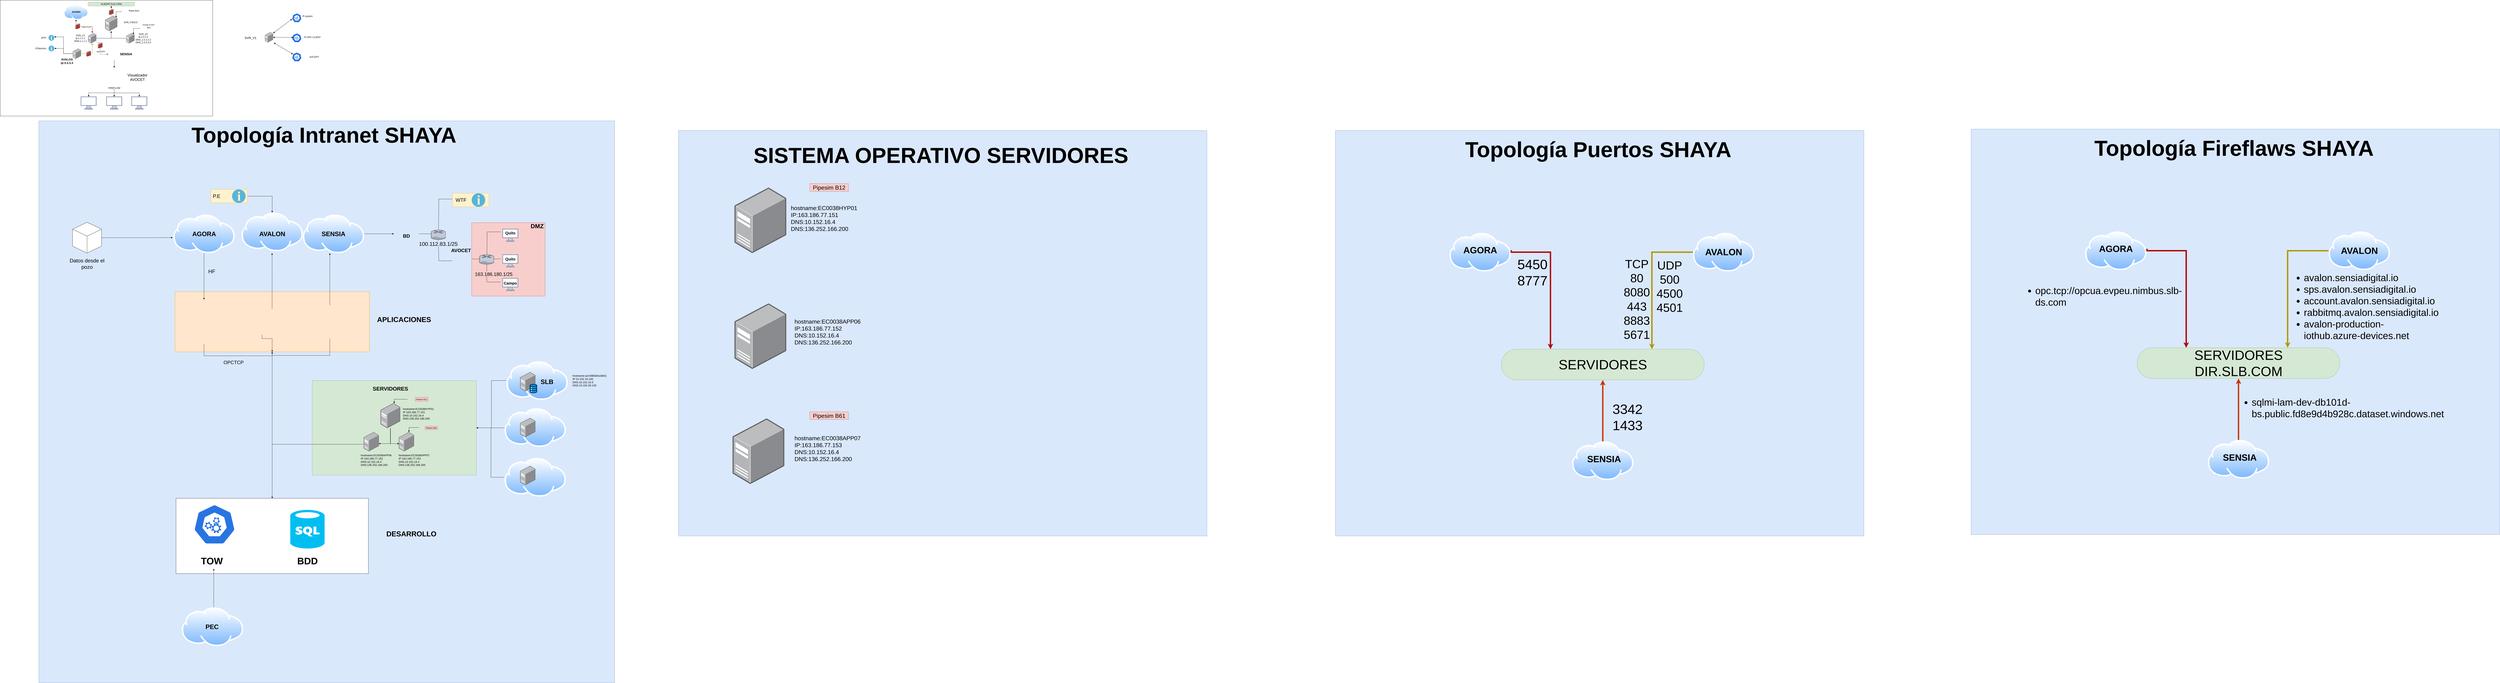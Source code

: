 <mxfile version="26.0.5">
  <diagram name="Page-1" id="am8pxdbbcNvz-yb-qvFi">
    <mxGraphModel dx="1965" dy="1143" grid="1" gridSize="10" guides="1" tooltips="1" connect="1" arrows="1" fold="1" page="1" pageScale="1" pageWidth="3300" pageHeight="4681" math="0" shadow="0">
      <root>
        <mxCell id="0" />
        <mxCell id="1" parent="0" />
        <mxCell id="OW2uP8YpIRxtxsNKAFUY-72" value="" style="whiteSpace=wrap;html=1;" parent="1" vertex="1">
          <mxGeometry x="10" y="10" width="1100" height="600" as="geometry" />
        </mxCell>
        <mxCell id="OW2uP8YpIRxtxsNKAFUY-74" value="SLB(DIR.SLB.COM)" style="rounded=1;whiteSpace=wrap;html=1;fillColor=#d5e8d4;strokeColor=#82b366;" parent="1" vertex="1">
          <mxGeometry x="465" y="20" width="240" height="20" as="geometry" />
        </mxCell>
        <mxCell id="OW2uP8YpIRxtxsNKAFUY-75" value="" style="edgeStyle=orthogonalEdgeStyle;rounded=0;orthogonalLoop=1;jettySize=auto;html=1;" parent="1" source="OW2uP8YpIRxtxsNKAFUY-76" target="OW2uP8YpIRxtxsNKAFUY-74" edge="1">
          <mxGeometry relative="1" as="geometry" />
        </mxCell>
        <mxCell id="OW2uP8YpIRxtxsNKAFUY-76" value="" style="image;points=[];aspect=fixed;html=1;align=center;shadow=0;dashed=0;image=img/lib/allied_telesis/computer_and_terminals/Server_Desktop.svg;" parent="1" vertex="1">
          <mxGeometry x="553" y="90" width="63.11" height="80" as="geometry" />
        </mxCell>
        <mxCell id="OW2uP8YpIRxtxsNKAFUY-77" value="SVR_FISICO" style="text;html=1;align=center;verticalAlign=middle;resizable=0;points=[];autosize=1;strokeColor=none;fillColor=none;" parent="1" vertex="1">
          <mxGeometry x="640" y="110" width="90" height="30" as="geometry" />
        </mxCell>
        <mxCell id="OW2uP8YpIRxtxsNKAFUY-78" value="" style="edgeStyle=orthogonalEdgeStyle;rounded=0;orthogonalLoop=1;jettySize=auto;html=1;" parent="1" source="OW2uP8YpIRxtxsNKAFUY-79" target="OW2uP8YpIRxtxsNKAFUY-76" edge="1">
          <mxGeometry relative="1" as="geometry" />
        </mxCell>
        <mxCell id="OW2uP8YpIRxtxsNKAFUY-79" value="" style="image;points=[];aspect=fixed;html=1;align=center;shadow=0;dashed=0;image=img/lib/allied_telesis/computer_and_terminals/Server_Desktop.svg;" parent="1" vertex="1">
          <mxGeometry x="662.4" y="180" width="42.6" height="54" as="geometry" />
        </mxCell>
        <mxCell id="OW2uP8YpIRxtxsNKAFUY-80" value="" style="edgeStyle=orthogonalEdgeStyle;rounded=0;orthogonalLoop=1;jettySize=auto;html=1;" parent="1" source="OW2uP8YpIRxtxsNKAFUY-84" target="OW2uP8YpIRxtxsNKAFUY-76" edge="1">
          <mxGeometry relative="1" as="geometry" />
        </mxCell>
        <mxCell id="OW2uP8YpIRxtxsNKAFUY-81" style="edgeStyle=orthogonalEdgeStyle;rounded=0;orthogonalLoop=1;jettySize=auto;html=1;entryX=0;entryY=0.5;entryDx=0;entryDy=0;fillColor=#f5f5f5;gradientColor=#b3b3b3;strokeColor=#666666;" parent="1" source="OW2uP8YpIRxtxsNKAFUY-84" target="OW2uP8YpIRxtxsNKAFUY-95" edge="1">
          <mxGeometry relative="1" as="geometry">
            <Array as="points">
              <mxPoint x="529" y="230" />
              <mxPoint x="529" y="290" />
            </Array>
          </mxGeometry>
        </mxCell>
        <mxCell id="OW2uP8YpIRxtxsNKAFUY-82" value="AZCOPY" style="edgeLabel;html=1;align=center;verticalAlign=middle;resizable=0;points=[];" parent="OW2uP8YpIRxtxsNKAFUY-81" vertex="1" connectable="0">
          <mxGeometry x="0.042" y="2" relative="1" as="geometry">
            <mxPoint y="3" as="offset" />
          </mxGeometry>
        </mxCell>
        <mxCell id="OW2uP8YpIRxtxsNKAFUY-83" style="edgeStyle=orthogonalEdgeStyle;rounded=0;orthogonalLoop=1;jettySize=auto;html=1;entryX=0.5;entryY=1;entryDx=0;entryDy=0;fontColor=light-dark(#f11e1e, #ededed);" parent="1" source="OW2uP8YpIRxtxsNKAFUY-84" target="OW2uP8YpIRxtxsNKAFUY-89" edge="1">
          <mxGeometry relative="1" as="geometry" />
        </mxCell>
        <mxCell id="OW2uP8YpIRxtxsNKAFUY-84" value="" style="image;points=[];aspect=fixed;html=1;align=center;shadow=0;dashed=0;image=img/lib/allied_telesis/computer_and_terminals/Server_Desktop.svg;direction=east;" parent="1" vertex="1">
          <mxGeometry x="465" y="180" width="42.6" height="54" as="geometry" />
        </mxCell>
        <mxCell id="OW2uP8YpIRxtxsNKAFUY-85" value="SVR_V1&lt;div&gt;ip:1.1.1.1&lt;/div&gt;&lt;div&gt;DNS:1.1.1.1&lt;/div&gt;" style="text;html=1;align=center;verticalAlign=middle;resizable=0;points=[];autosize=1;strokeColor=none;fillColor=none;" parent="1" vertex="1">
          <mxGeometry x="380.32" y="177" width="90" height="60" as="geometry" />
        </mxCell>
        <mxCell id="OW2uP8YpIRxtxsNKAFUY-86" value="SVR_V2&lt;div&gt;ip:2.2.2.2&lt;/div&gt;&lt;div&gt;DNS_1:2.2.2.2&lt;/div&gt;&lt;div&gt;DNS_1:3.3.3.3&lt;/div&gt;" style="text;html=1;align=center;verticalAlign=middle;resizable=0;points=[];autosize=1;strokeColor=none;fillColor=none;" parent="1" vertex="1">
          <mxGeometry x="700" y="172" width="100" height="70" as="geometry" />
        </mxCell>
        <mxCell id="OW2uP8YpIRxtxsNKAFUY-87" value="" style="edgeStyle=orthogonalEdgeStyle;rounded=0;orthogonalLoop=1;jettySize=auto;html=1;fillColor=#e51400;strokeColor=#B20000;" parent="1" source="OW2uP8YpIRxtxsNKAFUY-89" target="OW2uP8YpIRxtxsNKAFUY-84" edge="1">
          <mxGeometry relative="1" as="geometry" />
        </mxCell>
        <mxCell id="OW2uP8YpIRxtxsNKAFUY-88" value="OPCTCP" style="edgeLabel;html=1;align=center;verticalAlign=middle;resizable=0;points=[];" parent="OW2uP8YpIRxtxsNKAFUY-87" vertex="1" connectable="0">
          <mxGeometry x="0.145" y="-4" relative="1" as="geometry">
            <mxPoint as="offset" />
          </mxGeometry>
        </mxCell>
        <mxCell id="OW2uP8YpIRxtxsNKAFUY-89" value="&lt;div&gt;&lt;br&gt;&lt;/div&gt;" style="image;aspect=fixed;perimeter=ellipsePerimeter;html=1;align=center;shadow=0;dashed=0;spacingTop=3;image=img/lib/active_directory/internet_cloud.svg;" parent="1" vertex="1">
          <mxGeometry x="340" y="31.25" width="125" height="78.75" as="geometry" />
        </mxCell>
        <mxCell id="OW2uP8YpIRxtxsNKAFUY-90" value="&lt;b&gt;AGORA&lt;/b&gt;" style="text;html=1;align=center;verticalAlign=middle;resizable=0;points=[];autosize=1;strokeColor=none;fillColor=none;" parent="1" vertex="1">
          <mxGeometry x="367.5" y="55.63" width="70" height="30" as="geometry" />
        </mxCell>
        <mxCell id="OW2uP8YpIRxtxsNKAFUY-91" style="edgeStyle=orthogonalEdgeStyle;rounded=0;orthogonalLoop=1;jettySize=auto;html=1;fillColor=#e3c800;strokeColor=#B09500;" parent="1" source="OW2uP8YpIRxtxsNKAFUY-92" target="OW2uP8YpIRxtxsNKAFUY-84" edge="1">
          <mxGeometry relative="1" as="geometry" />
        </mxCell>
        <mxCell id="OW2uP8YpIRxtxsNKAFUY-92" value="" style="image;points=[];aspect=fixed;html=1;align=center;shadow=0;dashed=0;image=img/lib/allied_telesis/computer_and_terminals/Server_Desktop.svg;direction=east;" parent="1" vertex="1">
          <mxGeometry x="385.63" y="260" width="42.6" height="54" as="geometry" />
        </mxCell>
        <mxCell id="OW2uP8YpIRxtxsNKAFUY-93" value="AVALOS&lt;div&gt;ip:3.3.3.3&lt;/div&gt;" style="text;html=1;align=center;verticalAlign=middle;resizable=0;points=[];autosize=1;strokeColor=none;fillColor=none;fontSize=15;fontStyle=1" parent="1" vertex="1">
          <mxGeometry x="310" y="300" width="90" height="50" as="geometry" />
        </mxCell>
        <mxCell id="OW2uP8YpIRxtxsNKAFUY-94" value="" style="edgeStyle=orthogonalEdgeStyle;rounded=0;orthogonalLoop=1;jettySize=auto;html=1;" parent="1" source="OW2uP8YpIRxtxsNKAFUY-95" target="OW2uP8YpIRxtxsNKAFUY-98" edge="1">
          <mxGeometry relative="1" as="geometry" />
        </mxCell>
        <mxCell id="OW2uP8YpIRxtxsNKAFUY-95" value="" style="shape=image;html=1;verticalAlign=top;verticalLabelPosition=bottom;labelBackgroundColor=#ffffff;imageAspect=0;aspect=fixed;image=https://cdn2.iconfinder.com/data/icons/whcompare-isometric-web-hosting-servers/50/database-128.png" parent="1" vertex="1">
          <mxGeometry x="570" y="260" width="60" height="60" as="geometry" />
        </mxCell>
        <mxCell id="OW2uP8YpIRxtxsNKAFUY-96" value="" style="edgeStyle=orthogonalEdgeStyle;rounded=0;orthogonalLoop=1;jettySize=auto;html=1;" parent="1" source="OW2uP8YpIRxtxsNKAFUY-98" target="OW2uP8YpIRxtxsNKAFUY-101" edge="1">
          <mxGeometry relative="1" as="geometry" />
        </mxCell>
        <mxCell id="OW2uP8YpIRxtxsNKAFUY-97" style="edgeStyle=orthogonalEdgeStyle;rounded=0;orthogonalLoop=1;jettySize=auto;html=1;exitX=0.5;exitY=1;exitDx=0;exitDy=0;" parent="1" source="OW2uP8YpIRxtxsNKAFUY-98" target="OW2uP8YpIRxtxsNKAFUY-100" edge="1">
          <mxGeometry relative="1" as="geometry" />
        </mxCell>
        <mxCell id="OW2uP8YpIRxtxsNKAFUY-98" value="" style="shape=image;html=1;verticalAlign=top;verticalLabelPosition=bottom;labelBackgroundColor=#ffffff;imageAspect=0;aspect=fixed;image=https://cdn4.iconfinder.com/data/icons/48-bubbles/48/24.TV-128.png;dashed=1;" parent="1" vertex="1">
          <mxGeometry x="545" y="360" width="110" height="110" as="geometry" />
        </mxCell>
        <mxCell id="OW2uP8YpIRxtxsNKAFUY-99" value="&lt;font style=&quot;font-size: 19px;&quot;&gt;Visualizador&lt;br&gt;AVOCET&lt;/font&gt;" style="text;html=1;align=center;verticalAlign=middle;resizable=0;points=[];autosize=1;strokeColor=none;fillColor=none;" parent="1" vertex="1">
          <mxGeometry x="655" y="380" width="130" height="60" as="geometry" />
        </mxCell>
        <mxCell id="OW2uP8YpIRxtxsNKAFUY-100" value="" style="fontColor=#0066CC;verticalAlign=top;verticalLabelPosition=bottom;labelPosition=center;align=center;html=1;outlineConnect=0;fillColor=#CCCCCC;strokeColor=#6881B3;gradientColor=none;gradientDirection=north;strokeWidth=2;shape=mxgraph.networks.monitor;" parent="1" vertex="1">
          <mxGeometry x="427.6" y="510" width="80" height="65" as="geometry" />
        </mxCell>
        <mxCell id="OW2uP8YpIRxtxsNKAFUY-101" value="" style="fontColor=#0066CC;verticalAlign=top;verticalLabelPosition=bottom;labelPosition=center;align=center;html=1;outlineConnect=0;fillColor=#CCCCCC;strokeColor=#6881B3;gradientColor=none;gradientDirection=north;strokeWidth=2;shape=mxgraph.networks.monitor;" parent="1" vertex="1">
          <mxGeometry x="560" y="510" width="80" height="65" as="geometry" />
        </mxCell>
        <mxCell id="OW2uP8YpIRxtxsNKAFUY-102" value="" style="fontColor=#0066CC;verticalAlign=top;verticalLabelPosition=bottom;labelPosition=center;align=center;html=1;outlineConnect=0;fillColor=#CCCCCC;strokeColor=#6881B3;gradientColor=none;gradientDirection=north;strokeWidth=2;shape=mxgraph.networks.monitor;" parent="1" vertex="1">
          <mxGeometry x="690" y="510" width="80" height="65" as="geometry" />
        </mxCell>
        <mxCell id="OW2uP8YpIRxtxsNKAFUY-103" style="edgeStyle=orthogonalEdgeStyle;rounded=0;orthogonalLoop=1;jettySize=auto;html=1;entryX=0.5;entryY=0;entryDx=0;entryDy=0;entryPerimeter=0;" parent="1" target="OW2uP8YpIRxtxsNKAFUY-102" edge="1">
          <mxGeometry relative="1" as="geometry">
            <mxPoint x="600" y="490" as="sourcePoint" />
          </mxGeometry>
        </mxCell>
        <mxCell id="OW2uP8YpIRxtxsNKAFUY-104" value="SENSIA" style="text;html=1;align=center;verticalAlign=middle;resizable=0;points=[];autosize=1;strokeColor=none;fillColor=none;fontSize=17;fontStyle=1" parent="1" vertex="1">
          <mxGeometry x="616.11" y="275" width="90" height="30" as="geometry" />
        </mxCell>
        <mxCell id="OW2uP8YpIRxtxsNKAFUY-105" value="" style="shape=image;html=1;verticalAlign=top;verticalLabelPosition=bottom;labelBackgroundColor=#ffffff;imageAspect=0;aspect=fixed;image=https://cdn4.iconfinder.com/data/icons/PixeloPhilia_2/PNG/license.png" parent="1" vertex="1">
          <mxGeometry x="640" y="53.63" width="32" height="32" as="geometry" />
        </mxCell>
        <mxCell id="OW2uP8YpIRxtxsNKAFUY-106" style="edgeStyle=orthogonalEdgeStyle;rounded=0;orthogonalLoop=1;jettySize=auto;html=1;entryX=0.903;entryY=0.125;entryDx=0;entryDy=0;entryPerimeter=0;" parent="1" source="OW2uP8YpIRxtxsNKAFUY-105" target="OW2uP8YpIRxtxsNKAFUY-76" edge="1">
          <mxGeometry relative="1" as="geometry" />
        </mxCell>
        <mxCell id="OW2uP8YpIRxtxsNKAFUY-107" value="Pisim B12" style="text;html=1;align=center;verticalAlign=middle;resizable=0;points=[];autosize=1;strokeColor=none;fillColor=none;" parent="1" vertex="1">
          <mxGeometry x="662.4" y="50" width="80" height="30" as="geometry" />
        </mxCell>
        <mxCell id="OW2uP8YpIRxtxsNKAFUY-108" value="" style="shape=image;html=1;verticalAlign=top;verticalLabelPosition=bottom;labelBackgroundColor=#ffffff;imageAspect=0;aspect=fixed;image=https://cdn4.iconfinder.com/data/icons/PixeloPhilia_2/PNG/license.png" parent="1" vertex="1">
          <mxGeometry x="734" y="140" width="32" height="32" as="geometry" />
        </mxCell>
        <mxCell id="OW2uP8YpIRxtxsNKAFUY-109" style="edgeStyle=orthogonalEdgeStyle;rounded=0;orthogonalLoop=1;jettySize=auto;html=1;entryX=0.876;entryY=0.125;entryDx=0;entryDy=0;entryPerimeter=0;" parent="1" source="OW2uP8YpIRxtxsNKAFUY-108" target="OW2uP8YpIRxtxsNKAFUY-79" edge="1">
          <mxGeometry relative="1" as="geometry" />
        </mxCell>
        <mxCell id="OW2uP8YpIRxtxsNKAFUY-110" value="&lt;span lang=&quot;ES-EC&quot; style=&quot;color: rgb(35, 31, 32);&quot;&gt;PISIM ETAP&amp;nbsp;&lt;/span&gt;&lt;div&gt;&lt;span lang=&quot;ES-EC&quot; style=&quot;color: rgb(35, 31, 32);&quot;&gt;B61&lt;/span&gt;&lt;/div&gt;" style="text;html=1;align=center;verticalAlign=middle;resizable=0;points=[];autosize=1;strokeColor=none;fillColor=none;fontSize=11;" parent="1" vertex="1">
          <mxGeometry x="734" y="125.31" width="90" height="40" as="geometry" />
        </mxCell>
        <mxCell id="OW2uP8YpIRxtxsNKAFUY-111" value="" style="image;sketch=0;aspect=fixed;html=1;points=[];align=center;fontSize=12;image=img/lib/mscae/Info.svg;" parent="1" vertex="1">
          <mxGeometry x="260" y="245" width="30" height="30" as="geometry" />
        </mxCell>
        <mxCell id="OW2uP8YpIRxtxsNKAFUY-112" value="" style="image;sketch=0;aspect=fixed;html=1;points=[];align=center;fontSize=12;image=img/lib/mscae/Info.svg;" parent="1" vertex="1">
          <mxGeometry x="260" y="190" width="30" height="30" as="geometry" />
        </mxCell>
        <mxCell id="OW2uP8YpIRxtxsNKAFUY-113" value="WTF" style="text;html=1;align=center;verticalAlign=middle;resizable=0;points=[];autosize=1;strokeColor=none;fillColor=none;" parent="1" vertex="1">
          <mxGeometry x="210" y="190" width="50" height="30" as="geometry" />
        </mxCell>
        <mxCell id="OW2uP8YpIRxtxsNKAFUY-114" value="P.Electrico" style="text;html=1;align=center;verticalAlign=middle;resizable=0;points=[];autosize=1;strokeColor=none;fillColor=none;" parent="1" vertex="1">
          <mxGeometry x="180" y="245" width="80" height="30" as="geometry" />
        </mxCell>
        <mxCell id="OW2uP8YpIRxtxsNKAFUY-115" style="edgeStyle=orthogonalEdgeStyle;rounded=0;orthogonalLoop=1;jettySize=auto;html=1;entryX=1;entryY=0.333;entryDx=0;entryDy=0;entryPerimeter=0;exitX=0.056;exitY=0.494;exitDx=0;exitDy=0;exitPerimeter=0;" parent="1" source="OW2uP8YpIRxtxsNKAFUY-92" target="OW2uP8YpIRxtxsNKAFUY-112" edge="1">
          <mxGeometry relative="1" as="geometry" />
        </mxCell>
        <mxCell id="OW2uP8YpIRxtxsNKAFUY-116" style="edgeStyle=orthogonalEdgeStyle;rounded=0;orthogonalLoop=1;jettySize=auto;html=1;entryX=1.022;entryY=0.5;entryDx=0;entryDy=0;entryPerimeter=0;" parent="1" source="OW2uP8YpIRxtxsNKAFUY-92" target="OW2uP8YpIRxtxsNKAFUY-111" edge="1">
          <mxGeometry relative="1" as="geometry" />
        </mxCell>
        <mxCell id="OW2uP8YpIRxtxsNKAFUY-123" value="" style="image;html=1;image=img/lib/clip_art/networking/Firewall_02_128x128.png" parent="1" vertex="1">
          <mxGeometry x="567.28" y="55.63" width="34.56" height="30.63" as="geometry" />
        </mxCell>
        <mxCell id="OW2uP8YpIRxtxsNKAFUY-125" value="" style="image;html=1;image=img/lib/clip_art/networking/Firewall_02_128x128.png" parent="1" vertex="1">
          <mxGeometry x="393.67" y="130" width="34.56" height="30.63" as="geometry" />
        </mxCell>
        <mxCell id="OW2uP8YpIRxtxsNKAFUY-126" value="" style="image;html=1;image=img/lib/clip_art/networking/Firewall_02_128x128.png" parent="1" vertex="1">
          <mxGeometry x="510.44" y="229.37" width="34.56" height="30.63" as="geometry" />
        </mxCell>
        <mxCell id="OW2uP8YpIRxtxsNKAFUY-127" value="" style="image;html=1;image=img/lib/clip_art/networking/Firewall_02_128x128.png" parent="1" vertex="1">
          <mxGeometry x="450.32" y="271.68" width="34.56" height="30.63" as="geometry" />
        </mxCell>
        <mxCell id="OW2uP8YpIRxtxsNKAFUY-136" value="" style="image;points=[];aspect=fixed;html=1;align=center;shadow=0;dashed=0;image=img/lib/allied_telesis/computer_and_terminals/Server_Desktop.svg;direction=east;" parent="1" vertex="1">
          <mxGeometry x="1380" y="175.37" width="42.6" height="54" as="geometry" />
        </mxCell>
        <mxCell id="OW2uP8YpIRxtxsNKAFUY-138" value="" style="aspect=fixed;sketch=0;html=1;dashed=0;whitespace=wrap;verticalLabelPosition=bottom;verticalAlign=top;fillColor=#2875E2;strokeColor=#ffffff;points=[[0.005,0.63,0],[0.1,0.2,0],[0.9,0.2,0],[0.5,0,0],[0.995,0.63,0],[0.72,0.99,0],[0.5,1,0],[0.28,0.99,0]];shape=mxgraph.kubernetes.icon2;prIcon=api" parent="1" vertex="1">
          <mxGeometry x="1520" y="77.31" width="50" height="48" as="geometry" />
        </mxCell>
        <mxCell id="OW2uP8YpIRxtxsNKAFUY-139" value="" style="aspect=fixed;sketch=0;html=1;dashed=0;whitespace=wrap;verticalLabelPosition=bottom;verticalAlign=top;fillColor=#2875E2;strokeColor=#ffffff;points=[[0.005,0.63,0],[0.1,0.2,0],[0.9,0.2,0],[0.5,0,0],[0.995,0.63,0],[0.72,0.99,0],[0.5,1,0],[0.28,0.99,0]];shape=mxgraph.kubernetes.icon2;prIcon=api" parent="1" vertex="1">
          <mxGeometry x="1520" y="181" width="50" height="48" as="geometry" />
        </mxCell>
        <mxCell id="OW2uP8YpIRxtxsNKAFUY-140" value="" style="aspect=fixed;sketch=0;html=1;dashed=0;whitespace=wrap;verticalLabelPosition=bottom;verticalAlign=top;fillColor=#2875E2;strokeColor=#ffffff;points=[[0.005,0.63,0],[0.1,0.2,0],[0.9,0.2,0],[0.5,0,0],[0.995,0.63,0],[0.72,0.99,0],[0.5,1,0],[0.28,0.99,0]];shape=mxgraph.kubernetes.icon2;prIcon=api" parent="1" vertex="1">
          <mxGeometry x="1520" y="280" width="50" height="48" as="geometry" />
        </mxCell>
        <mxCell id="OW2uP8YpIRxtxsNKAFUY-141" value="" style="endArrow=classic;startArrow=classic;html=1;rounded=0;entryX=0.005;entryY=0.63;entryDx=0;entryDy=0;entryPerimeter=0;" parent="1" target="OW2uP8YpIRxtxsNKAFUY-138" edge="1">
          <mxGeometry width="50" height="50" relative="1" as="geometry">
            <mxPoint x="1422.6" y="181" as="sourcePoint" />
            <mxPoint x="1472.6" y="131" as="targetPoint" />
          </mxGeometry>
        </mxCell>
        <mxCell id="OW2uP8YpIRxtxsNKAFUY-142" value="" style="endArrow=classic;startArrow=classic;html=1;rounded=0;entryX=0.13;entryY=0.452;entryDx=0;entryDy=0;entryPerimeter=0;" parent="1" source="OW2uP8YpIRxtxsNKAFUY-136" target="OW2uP8YpIRxtxsNKAFUY-139" edge="1">
          <mxGeometry width="50" height="50" relative="1" as="geometry">
            <mxPoint x="1432.6" y="191" as="sourcePoint" />
            <mxPoint x="1530" y="118" as="targetPoint" />
          </mxGeometry>
        </mxCell>
        <mxCell id="OW2uP8YpIRxtxsNKAFUY-143" value="" style="endArrow=classic;startArrow=classic;html=1;rounded=0;entryX=0.1;entryY=0.2;entryDx=0;entryDy=0;entryPerimeter=0;exitX=1.088;exitY=1.024;exitDx=0;exitDy=0;exitPerimeter=0;" parent="1" source="OW2uP8YpIRxtxsNKAFUY-136" target="OW2uP8YpIRxtxsNKAFUY-140" edge="1">
          <mxGeometry width="50" height="50" relative="1" as="geometry">
            <mxPoint x="1433" y="212" as="sourcePoint" />
            <mxPoint x="1537" y="213" as="targetPoint" />
            <Array as="points" />
          </mxGeometry>
        </mxCell>
        <mxCell id="OW2uP8YpIRxtxsNKAFUY-144" value="PI system" style="text;html=1;align=center;verticalAlign=middle;resizable=0;points=[];autosize=1;strokeColor=none;fillColor=none;" parent="1" vertex="1">
          <mxGeometry x="1560" y="78" width="80" height="30" as="geometry" />
        </mxCell>
        <mxCell id="OW2uP8YpIRxtxsNKAFUY-145" value="PI OPC CLIENT" style="text;html=1;align=center;verticalAlign=middle;resizable=0;points=[];autosize=1;strokeColor=none;fillColor=none;" parent="1" vertex="1">
          <mxGeometry x="1570" y="187.37" width="110" height="30" as="geometry" />
        </mxCell>
        <mxCell id="OW2uP8YpIRxtxsNKAFUY-146" value="AZCOPY" style="text;html=1;align=center;verticalAlign=middle;resizable=0;points=[];autosize=1;strokeColor=none;fillColor=none;" parent="1" vertex="1">
          <mxGeometry x="1600" y="289" width="70" height="30" as="geometry" />
        </mxCell>
        <mxCell id="OW2uP8YpIRxtxsNKAFUY-147" value="&lt;font style=&quot;font-size: 16px;&quot;&gt;SVR_V1&lt;/font&gt;" style="text;html=1;align=center;verticalAlign=middle;resizable=0;points=[];autosize=1;strokeColor=none;fillColor=none;" parent="1" vertex="1">
          <mxGeometry x="1265" y="190" width="80" height="30" as="geometry" />
        </mxCell>
        <mxCell id="OW2uP8YpIRxtxsNKAFUY-148" value="FIREFLOW" style="text;html=1;align=center;verticalAlign=middle;resizable=0;points=[];autosize=1;strokeColor=none;fillColor=none;" parent="1" vertex="1">
          <mxGeometry x="555" y="450" width="90" height="30" as="geometry" />
        </mxCell>
        <mxCell id="-UCid0gCiVKbw2vanVbq-74" value="" style="whiteSpace=wrap;html=1;fillColor=#dae8fc;strokeColor=#6c8ebf;" parent="1" vertex="1">
          <mxGeometry x="210.0" y="635" width="2980" height="2910" as="geometry" />
        </mxCell>
        <mxCell id="-UCid0gCiVKbw2vanVbq-75" value="" style="whiteSpace=wrap;html=1;fillColor=#d5e8d4;strokeColor=#82b366;" parent="1" vertex="1">
          <mxGeometry x="1624.53" y="1980.01" width="850" height="490" as="geometry" />
        </mxCell>
        <mxCell id="-UCid0gCiVKbw2vanVbq-76" value="SERVIDORES" style="text;html=1;align=center;verticalAlign=middle;resizable=0;points=[];autosize=1;strokeColor=none;fillColor=none;fontSize=28;fontStyle=1" parent="1" vertex="1">
          <mxGeometry x="1924.05" y="1996.71" width="210" height="50" as="geometry" />
        </mxCell>
        <mxCell id="-UCid0gCiVKbw2vanVbq-77" style="edgeStyle=orthogonalEdgeStyle;rounded=0;orthogonalLoop=1;jettySize=auto;html=1;entryX=0.992;entryY=0.592;entryDx=0;entryDy=0;entryPerimeter=0;" parent="1" target="-UCid0gCiVKbw2vanVbq-81" edge="1">
          <mxGeometry relative="1" as="geometry">
            <mxPoint x="2030.14" y="2226.71" as="sourcePoint" />
            <mxPoint x="1970.173" y="2303.61" as="targetPoint" />
            <Array as="points">
              <mxPoint x="2030.05" y="2306.71" />
              <mxPoint x="1969.05" y="2306.71" />
            </Array>
          </mxGeometry>
        </mxCell>
        <mxCell id="-UCid0gCiVKbw2vanVbq-78" value="" style="image;points=[];aspect=fixed;html=1;align=center;shadow=0;dashed=0;image=img/lib/allied_telesis/computer_and_terminals/Server_Desktop.svg;" parent="1" vertex="1">
          <mxGeometry x="1977.77" y="2096.71" width="102.56" height="130" as="geometry" />
        </mxCell>
        <mxCell id="-UCid0gCiVKbw2vanVbq-79" style="edgeStyle=orthogonalEdgeStyle;rounded=0;orthogonalLoop=1;jettySize=auto;html=1;" parent="1" source="-UCid0gCiVKbw2vanVbq-81" target="-UCid0gCiVKbw2vanVbq-94" edge="1">
          <mxGeometry relative="1" as="geometry">
            <Array as="points">
              <mxPoint x="1417.53" y="2310" />
            </Array>
          </mxGeometry>
        </mxCell>
        <mxCell id="-UCid0gCiVKbw2vanVbq-80" style="edgeStyle=orthogonalEdgeStyle;rounded=0;orthogonalLoop=1;jettySize=auto;html=1;entryX=0.5;entryY=0;entryDx=0;entryDy=0;" parent="1" source="-UCid0gCiVKbw2vanVbq-81" target="-UCid0gCiVKbw2vanVbq-124" edge="1">
          <mxGeometry relative="1" as="geometry">
            <Array as="points">
              <mxPoint x="1418" y="2310" />
            </Array>
          </mxGeometry>
        </mxCell>
        <mxCell id="-UCid0gCiVKbw2vanVbq-81" value="" style="image;points=[];aspect=fixed;html=1;align=center;shadow=0;dashed=0;image=img/lib/allied_telesis/computer_and_terminals/Server_Desktop.svg;" parent="1" vertex="1">
          <mxGeometry x="1890.73" y="2246.71" width="78.89" height="100" as="geometry" />
        </mxCell>
        <mxCell id="-UCid0gCiVKbw2vanVbq-82" value="" style="image;points=[];aspect=fixed;html=1;align=center;shadow=0;dashed=0;image=img/lib/allied_telesis/computer_and_terminals/Server_Desktop.svg;" parent="1" vertex="1">
          <mxGeometry x="2072.73" y="2246.71" width="78.89" height="100" as="geometry" />
        </mxCell>
        <mxCell id="-UCid0gCiVKbw2vanVbq-84" value="hostname:EC0038APP06&lt;div&gt;IP:163.186.77.152&lt;/div&gt;&lt;div&gt;DNS:10.152.16.4&lt;/div&gt;&lt;div&gt;DNS:136.252.166.200&lt;/div&gt;" style="text;html=1;align=left;verticalAlign=middle;whiteSpace=wrap;rounded=0;fontSize=14;" parent="1" vertex="1">
          <mxGeometry x="1874.49" y="2376.71" width="60" height="30" as="geometry" />
        </mxCell>
        <mxCell id="-UCid0gCiVKbw2vanVbq-85" value="hostname:EC0038APP07&lt;div&gt;IP:163.186.77.153&lt;/div&gt;&lt;div&gt;DNS:10.152.16.4&lt;/div&gt;&lt;div&gt;DNS:136.252.166.200&lt;/div&gt;" style="text;html=1;align=left;verticalAlign=middle;whiteSpace=wrap;rounded=0;fontSize=14;" parent="1" vertex="1">
          <mxGeometry x="2070.16" y="2376.71" width="60" height="30" as="geometry" />
        </mxCell>
        <mxCell id="-UCid0gCiVKbw2vanVbq-86" value="hostname:EC0038HYP01&lt;div&gt;IP:163.186.77.151&lt;/div&gt;&lt;div&gt;DNS:10.152.16.4&lt;/div&gt;&lt;div&gt;DNS:136.252.166.200&lt;/div&gt;" style="text;html=1;align=left;verticalAlign=middle;whiteSpace=wrap;rounded=0;fontSize=14;strokeWidth=20;" parent="1" vertex="1">
          <mxGeometry x="2091.62" y="2136.71" width="60" height="30" as="geometry" />
        </mxCell>
        <mxCell id="-UCid0gCiVKbw2vanVbq-87" style="edgeStyle=orthogonalEdgeStyle;rounded=0;orthogonalLoop=1;jettySize=auto;html=1;" parent="1" source="-UCid0gCiVKbw2vanVbq-78" edge="1">
          <mxGeometry relative="1" as="geometry">
            <mxPoint x="2074.05" y="2306.71" as="targetPoint" />
            <Array as="points">
              <mxPoint x="2028.77" y="2306.71" />
            </Array>
          </mxGeometry>
        </mxCell>
        <mxCell id="-UCid0gCiVKbw2vanVbq-88" value="" style="shape=image;verticalLabelPosition=bottom;labelBackgroundColor=default;verticalAlign=top;aspect=fixed;imageAspect=0;image=https://www.petroleumsoftwares.com/wp-content/uploads/edd/2020/07/Schlumberger-PIPESIM-e1594941745297.png;" parent="1" vertex="1">
          <mxGeometry x="2176.65" y="2206.71" width="32.4" height="33.18" as="geometry" />
        </mxCell>
        <mxCell id="-UCid0gCiVKbw2vanVbq-89" value="" style="shape=image;verticalLabelPosition=bottom;labelBackgroundColor=default;verticalAlign=top;aspect=fixed;imageAspect=0;image=https://www.petroleumsoftwares.com/wp-content/uploads/edd/2020/07/Schlumberger-PIPESIM-e1594941745297.png;" parent="1" vertex="1">
          <mxGeometry x="2118.05" y="2056.71" width="40" height="40.96" as="geometry" />
        </mxCell>
        <mxCell id="-UCid0gCiVKbw2vanVbq-90" style="edgeStyle=orthogonalEdgeStyle;rounded=0;orthogonalLoop=1;jettySize=auto;html=1;entryX=0.695;entryY=0.007;entryDx=0;entryDy=0;entryPerimeter=0;" parent="1" source="-UCid0gCiVKbw2vanVbq-89" target="-UCid0gCiVKbw2vanVbq-78" edge="1">
          <mxGeometry relative="1" as="geometry" />
        </mxCell>
        <mxCell id="-UCid0gCiVKbw2vanVbq-91" style="edgeStyle=orthogonalEdgeStyle;rounded=0;orthogonalLoop=1;jettySize=auto;html=1;entryX=0.669;entryY=0.002;entryDx=0;entryDy=0;entryPerimeter=0;" parent="1" source="-UCid0gCiVKbw2vanVbq-88" target="-UCid0gCiVKbw2vanVbq-82" edge="1">
          <mxGeometry relative="1" as="geometry" />
        </mxCell>
        <mxCell id="-UCid0gCiVKbw2vanVbq-92" value="Pipesim B61" style="text;html=1;align=center;verticalAlign=middle;whiteSpace=wrap;rounded=0;fontSize=10;fillColor=#f8cecc;strokeColor=#b85450;" parent="1" vertex="1">
          <mxGeometry x="2209.05" y="2216.71" width="65" height="16.59" as="geometry" />
        </mxCell>
        <mxCell id="-UCid0gCiVKbw2vanVbq-93" value="Pipesim B12" style="text;html=1;align=center;verticalAlign=middle;whiteSpace=wrap;rounded=0;fontSize=10;fillColor=#f8cecc;strokeColor=#b85450;" parent="1" vertex="1">
          <mxGeometry x="2158.05" y="2066.71" width="66" height="20" as="geometry" />
        </mxCell>
        <mxCell id="-UCid0gCiVKbw2vanVbq-94" value="" style="whiteSpace=wrap;html=1;fillColor=#ffe6cc;strokeColor=#d79b00;" parent="1" vertex="1">
          <mxGeometry x="914.53" y="1520" width="1006.14" height="311.59" as="geometry" />
        </mxCell>
        <mxCell id="-UCid0gCiVKbw2vanVbq-95" style="edgeStyle=orthogonalEdgeStyle;rounded=0;orthogonalLoop=1;jettySize=auto;html=1;entryX=0.5;entryY=1;entryDx=0;entryDy=0;exitX=0.5;exitY=1;exitDx=0;exitDy=0;" parent="1" source="-UCid0gCiVKbw2vanVbq-96" target="-UCid0gCiVKbw2vanVbq-94" edge="1">
          <mxGeometry relative="1" as="geometry">
            <Array as="points">
              <mxPoint x="1064.53" y="1852" />
              <mxPoint x="1417.53" y="1852" />
            </Array>
          </mxGeometry>
        </mxCell>
        <mxCell id="-UCid0gCiVKbw2vanVbq-96" value="" style="shape=image;verticalLabelPosition=bottom;labelBackgroundColor=default;verticalAlign=top;aspect=fixed;imageAspect=0;image=https://signalx.ca/wp-content/uploads/2024/06/PISystem-Logo-3.png;" parent="1" vertex="1">
          <mxGeometry x="949.88" y="1560.8" width="230" height="230" as="geometry" />
        </mxCell>
        <mxCell id="-UCid0gCiVKbw2vanVbq-97" style="edgeStyle=orthogonalEdgeStyle;rounded=0;orthogonalLoop=1;jettySize=auto;html=1;exitX=0.5;exitY=1;exitDx=0;exitDy=0;" parent="1" source="-UCid0gCiVKbw2vanVbq-99" target="-UCid0gCiVKbw2vanVbq-94" edge="1">
          <mxGeometry relative="1" as="geometry" />
        </mxCell>
        <mxCell id="-UCid0gCiVKbw2vanVbq-98" style="edgeStyle=orthogonalEdgeStyle;rounded=0;orthogonalLoop=1;jettySize=auto;html=1;exitX=0.5;exitY=0;exitDx=0;exitDy=0;" parent="1" edge="1">
          <mxGeometry relative="1" as="geometry">
            <mxPoint x="1417" y="1320" as="targetPoint" />
            <mxPoint x="1417.18" y="1609.03" as="sourcePoint" />
            <Array as="points">
              <mxPoint x="1416.83" y="1450" />
              <mxPoint x="1416.83" y="1450" />
            </Array>
          </mxGeometry>
        </mxCell>
        <mxCell id="-UCid0gCiVKbw2vanVbq-99" value="" style="shape=image;verticalLabelPosition=bottom;labelBackgroundColor=default;verticalAlign=top;aspect=fixed;imageAspect=0;image=https://images.squarespace-cdn.com/content/v1/5f620200c392b43a63d7a05a/1605883703919-MRLUC145HZR4S76SIC2L/Mitacron-OSI-Soft-Partner.png;" parent="1" vertex="1">
          <mxGeometry x="1194.88" y="1609.03" width="340" height="133.53" as="geometry" />
        </mxCell>
        <mxCell id="-UCid0gCiVKbw2vanVbq-100" value="" style="shape=image;verticalLabelPosition=bottom;labelBackgroundColor=default;verticalAlign=top;aspect=fixed;imageAspect=0;image=https://miro.medium.com/v2/resize:fit:1400/1*FriGb1N8R13TLIZd6FQgDA.jpeg;" parent="1" vertex="1">
          <mxGeometry x="1561.88" y="1589.3" width="307.55" height="173" as="geometry" />
        </mxCell>
        <mxCell id="-UCid0gCiVKbw2vanVbq-101" style="edgeStyle=orthogonalEdgeStyle;rounded=0;orthogonalLoop=1;jettySize=auto;html=1;entryX=0.5;entryY=0;entryDx=0;entryDy=0;" parent="1" source="-UCid0gCiVKbw2vanVbq-102" target="-UCid0gCiVKbw2vanVbq-96" edge="1">
          <mxGeometry relative="1" as="geometry" />
        </mxCell>
        <mxCell id="-UCid0gCiVKbw2vanVbq-102" value="&lt;div&gt;&lt;br&gt;&lt;/div&gt;" style="image;aspect=fixed;perimeter=ellipsePerimeter;html=1;align=center;shadow=0;dashed=0;spacingTop=3;image=img/lib/active_directory/internet_cloud.svg;" parent="1" vertex="1">
          <mxGeometry x="906.15" y="1120" width="317.46" height="200" as="geometry" />
        </mxCell>
        <mxCell id="-UCid0gCiVKbw2vanVbq-103" value="AGORA" style="text;html=1;align=center;verticalAlign=middle;resizable=0;points=[];autosize=1;strokeColor=none;fillColor=none;fontSize=33;fontStyle=1" parent="1" vertex="1">
          <mxGeometry x="994.88" y="1195" width="140" height="50" as="geometry" />
        </mxCell>
        <mxCell id="-UCid0gCiVKbw2vanVbq-104" value="" style="html=1;whiteSpace=wrap;shape=isoCube2;backgroundOutline=1;isoAngle=15;" parent="1" vertex="1">
          <mxGeometry x="384.53" y="1160" width="150" height="160" as="geometry" />
        </mxCell>
        <mxCell id="-UCid0gCiVKbw2vanVbq-105" value="Datos desde el pozo" style="text;html=1;align=center;verticalAlign=middle;whiteSpace=wrap;rounded=0;fontSize=27;" parent="1" vertex="1">
          <mxGeometry x="340" y="1360" width="239.05" height="30" as="geometry" />
        </mxCell>
        <mxCell id="-UCid0gCiVKbw2vanVbq-106" style="edgeStyle=orthogonalEdgeStyle;rounded=0;orthogonalLoop=1;jettySize=auto;html=1;entryX=-0.011;entryY=0.599;entryDx=0;entryDy=0;entryPerimeter=0;" parent="1" source="-UCid0gCiVKbw2vanVbq-104" target="-UCid0gCiVKbw2vanVbq-102" edge="1">
          <mxGeometry relative="1" as="geometry" />
        </mxCell>
        <mxCell id="-UCid0gCiVKbw2vanVbq-107" value="HF" style="text;html=1;align=center;verticalAlign=middle;whiteSpace=wrap;rounded=0;fontSize=27;" parent="1" vertex="1">
          <mxGeometry x="1074.53" y="1400" width="60" height="30" as="geometry" />
        </mxCell>
        <mxCell id="-UCid0gCiVKbw2vanVbq-108" value="OPCTCP" style="text;html=1;align=center;verticalAlign=middle;whiteSpace=wrap;rounded=0;fontSize=25;" parent="1" vertex="1">
          <mxGeometry x="1187.88" y="1870" width="60" height="30" as="geometry" />
        </mxCell>
        <mxCell id="-UCid0gCiVKbw2vanVbq-109" style="edgeStyle=orthogonalEdgeStyle;rounded=0;orthogonalLoop=1;jettySize=auto;html=1;exitX=0.5;exitY=1;exitDx=0;exitDy=0;" parent="1" source="-UCid0gCiVKbw2vanVbq-94" target="-UCid0gCiVKbw2vanVbq-94" edge="1">
          <mxGeometry relative="1" as="geometry" />
        </mxCell>
        <mxCell id="-UCid0gCiVKbw2vanVbq-110" value="APLICACIONES" style="text;html=1;align=center;verticalAlign=middle;whiteSpace=wrap;rounded=0;fontSize=37;fontStyle=1" parent="1" vertex="1">
          <mxGeometry x="2070.16" y="1650" width="60" height="30" as="geometry" />
        </mxCell>
        <mxCell id="-UCid0gCiVKbw2vanVbq-111" value="&lt;div&gt;&lt;br&gt;&lt;/div&gt;" style="image;aspect=fixed;perimeter=ellipsePerimeter;html=1;align=center;shadow=0;dashed=0;spacingTop=3;image=img/lib/active_directory/internet_cloud.svg;" parent="1" vertex="1">
          <mxGeometry x="1258.87" y="1110" width="317.46" height="200" as="geometry" />
        </mxCell>
        <mxCell id="-UCid0gCiVKbw2vanVbq-112" value="AVALON" style="text;html=1;align=center;verticalAlign=middle;whiteSpace=wrap;rounded=0;fontSize=33;fontStyle=1" parent="1" vertex="1">
          <mxGeometry x="1387.6" y="1205" width="60" height="30" as="geometry" />
        </mxCell>
        <mxCell id="-UCid0gCiVKbw2vanVbq-115" style="edgeStyle=orthogonalEdgeStyle;rounded=0;orthogonalLoop=1;jettySize=auto;html=1;entryX=0.5;entryY=0;entryDx=0;entryDy=0;" parent="1" target="-UCid0gCiVKbw2vanVbq-111" edge="1">
          <mxGeometry relative="1" as="geometry">
            <Array as="points">
              <mxPoint x="1418" y="1025" />
            </Array>
            <mxPoint x="1279.88" y="1025.0" as="sourcePoint" />
          </mxGeometry>
        </mxCell>
        <mxCell id="-UCid0gCiVKbw2vanVbq-119" value="" style="shape=image;html=1;verticalAlign=top;verticalLabelPosition=bottom;labelBackgroundColor=#ffffff;imageAspect=0;aspect=fixed;image=https://cdn2.iconfinder.com/data/icons/whcompare-isometric-web-hosting-servers/50/database-128.png" parent="1" vertex="1">
          <mxGeometry x="2047.17" y="1155" width="130" height="130" as="geometry" />
        </mxCell>
        <mxCell id="-UCid0gCiVKbw2vanVbq-120" value="" style="shape=image;html=1;verticalAlign=top;verticalLabelPosition=bottom;labelBackgroundColor=#ffffff;imageAspect=0;aspect=fixed;image=https://cdn4.iconfinder.com/data/icons/48-bubbles/48/24.TV-128.png;dashed=1;" parent="1" vertex="1">
          <mxGeometry x="2340" y="1300" width="110" height="110" as="geometry" />
        </mxCell>
        <mxCell id="86vQYfqdI6gL1pPc9GwD-73" style="edgeStyle=orthogonalEdgeStyle;rounded=0;orthogonalLoop=1;jettySize=auto;html=1;fontFamily=Helvetica;fontSize=12;fontColor=default;exitX=1;exitY=0.5;exitDx=0;exitDy=0;" edge="1" parent="1" source="-UCid0gCiVKbw2vanVbq-119">
          <mxGeometry relative="1" as="geometry">
            <mxPoint x="2280" y="1220" as="targetPoint" />
          </mxGeometry>
        </mxCell>
        <mxCell id="-UCid0gCiVKbw2vanVbq-121" value="BD" style="text;html=1;align=center;verticalAlign=middle;whiteSpace=wrap;rounded=0;fontSize=25;fontStyle=1" parent="1" vertex="1">
          <mxGeometry x="2083.69" y="1215" width="56.95" height="30" as="geometry" />
        </mxCell>
        <mxCell id="-UCid0gCiVKbw2vanVbq-122" value="AVOCET" style="text;html=1;align=center;verticalAlign=middle;whiteSpace=wrap;rounded=0;fontSize=25;fontStyle=1" parent="1" vertex="1">
          <mxGeometry x="2365" y="1290" width="60" height="30" as="geometry" />
        </mxCell>
        <mxCell id="-UCid0gCiVKbw2vanVbq-123" value="" style="endArrow=none;html=1;rounded=0;exitX=0.5;exitY=1;exitDx=0;exitDy=0;" parent="1" source="-UCid0gCiVKbw2vanVbq-100" edge="1">
          <mxGeometry width="50" height="50" relative="1" as="geometry">
            <mxPoint x="1450" y="1870" as="sourcePoint" />
            <mxPoint x="1418" y="1850" as="targetPoint" />
            <Array as="points">
              <mxPoint x="1716" y="1850" />
              <mxPoint x="1530" y="1850" />
            </Array>
          </mxGeometry>
        </mxCell>
        <mxCell id="-UCid0gCiVKbw2vanVbq-124" value="" style="whiteSpace=wrap;html=1;" parent="1" vertex="1">
          <mxGeometry x="919.87" y="2590" width="995.47" height="390" as="geometry" />
        </mxCell>
        <mxCell id="-UCid0gCiVKbw2vanVbq-125" value="DESARROLLO" style="text;html=1;align=center;verticalAlign=middle;whiteSpace=wrap;rounded=0;fontSize=37;fontStyle=1" parent="1" vertex="1">
          <mxGeometry x="2108.05" y="2760" width="60" height="30" as="geometry" />
        </mxCell>
        <mxCell id="-UCid0gCiVKbw2vanVbq-126" value="&lt;div&gt;&lt;br&gt;&lt;/div&gt;" style="image;aspect=fixed;perimeter=ellipsePerimeter;html=1;align=center;shadow=0;dashed=0;spacingTop=3;image=img/lib/active_directory/internet_cloud.svg;" parent="1" vertex="1">
          <mxGeometry x="949.88" y="3155" width="317.46" height="200" as="geometry" />
        </mxCell>
        <mxCell id="-UCid0gCiVKbw2vanVbq-127" value="PEC" style="text;html=1;align=center;verticalAlign=middle;resizable=0;points=[];autosize=1;strokeColor=none;fillColor=none;fontSize=33;fontStyle=1" parent="1" vertex="1">
          <mxGeometry x="1060.53" y="3230" width="90" height="50" as="geometry" />
        </mxCell>
        <mxCell id="-UCid0gCiVKbw2vanVbq-128" value="" style="aspect=fixed;sketch=0;html=1;dashed=0;whitespace=wrap;verticalLabelPosition=bottom;verticalAlign=top;fillColor=#2875E2;strokeColor=#ffffff;points=[[0.005,0.63,0],[0.1,0.2,0],[0.9,0.2,0],[0.5,0,0],[0.995,0.63,0],[0.72,0.99,0],[0.5,1,0],[0.28,0.99,0]];shape=mxgraph.kubernetes.icon2;prIcon=api" parent="1" vertex="1">
          <mxGeometry x="1009.88" y="2620" width="218.75" height="210" as="geometry" />
        </mxCell>
        <mxCell id="-UCid0gCiVKbw2vanVbq-129" value="TOW" style="text;html=1;align=center;verticalAlign=middle;resizable=0;points=[];autosize=1;strokeColor=none;fillColor=none;fontSize=49;fontStyle=1" parent="1" vertex="1">
          <mxGeometry x="1034.53" y="2880" width="140" height="70" as="geometry" />
        </mxCell>
        <mxCell id="-UCid0gCiVKbw2vanVbq-130" style="edgeStyle=orthogonalEdgeStyle;rounded=0;orthogonalLoop=1;jettySize=auto;html=1;entryX=0.576;entryY=1.063;entryDx=0;entryDy=0;entryPerimeter=0;" parent="1" source="-UCid0gCiVKbw2vanVbq-126" target="-UCid0gCiVKbw2vanVbq-129" edge="1">
          <mxGeometry relative="1" as="geometry">
            <Array as="points">
              <mxPoint x="1115" y="3110" />
              <mxPoint x="1115" y="3110" />
            </Array>
          </mxGeometry>
        </mxCell>
        <mxCell id="-UCid0gCiVKbw2vanVbq-131" style="edgeStyle=orthogonalEdgeStyle;rounded=0;orthogonalLoop=1;jettySize=auto;html=1;entryX=0;entryY=0.5;entryDx=0;entryDy=0;" parent="1" source="-UCid0gCiVKbw2vanVbq-132" target="-UCid0gCiVKbw2vanVbq-119" edge="1">
          <mxGeometry relative="1" as="geometry" />
        </mxCell>
        <mxCell id="-UCid0gCiVKbw2vanVbq-132" value="&lt;div&gt;&lt;br&gt;&lt;/div&gt;" style="image;aspect=fixed;perimeter=ellipsePerimeter;html=1;align=center;shadow=0;dashed=0;spacingTop=3;image=img/lib/active_directory/internet_cloud.svg;" parent="1" vertex="1">
          <mxGeometry x="1576.33" y="1120" width="317.46" height="200" as="geometry" />
        </mxCell>
        <mxCell id="-UCid0gCiVKbw2vanVbq-133" style="edgeStyle=orthogonalEdgeStyle;rounded=0;orthogonalLoop=1;jettySize=auto;html=1;entryX=0.44;entryY=1.002;entryDx=0;entryDy=0;entryPerimeter=0;" parent="1" source="-UCid0gCiVKbw2vanVbq-100" target="-UCid0gCiVKbw2vanVbq-132" edge="1">
          <mxGeometry relative="1" as="geometry" />
        </mxCell>
        <mxCell id="-UCid0gCiVKbw2vanVbq-134" value="SENSIA" style="text;html=1;align=center;verticalAlign=middle;whiteSpace=wrap;rounded=0;fontSize=33;fontStyle=1" parent="1" vertex="1">
          <mxGeometry x="1705.06" y="1205" width="60" height="30" as="geometry" />
        </mxCell>
        <mxCell id="-UCid0gCiVKbw2vanVbq-143" value="" style="endArrow=none;html=1;rounded=0;exitX=1.013;exitY=0.453;exitDx=0;exitDy=0;exitPerimeter=0;" parent="1" edge="1">
          <mxGeometry width="50" height="50" relative="1" as="geometry">
            <mxPoint x="2566.319" y="1350.15" as="sourcePoint" />
            <mxPoint x="2530" y="1349.87" as="targetPoint" />
          </mxGeometry>
        </mxCell>
        <mxCell id="-UCid0gCiVKbw2vanVbq-147" value="" style="verticalLabelPosition=bottom;html=1;verticalAlign=top;align=center;strokeColor=none;fillColor=#00BEF2;shape=mxgraph.azure.sql_database;" parent="1" vertex="1">
          <mxGeometry x="1511.25" y="2650" width="177.5" height="200" as="geometry" />
        </mxCell>
        <mxCell id="-UCid0gCiVKbw2vanVbq-148" value="BDD" style="text;html=1;align=center;verticalAlign=middle;resizable=0;points=[];autosize=1;strokeColor=none;fillColor=none;fontSize=49;fontStyle=1" parent="1" vertex="1">
          <mxGeometry x="1535" y="2880" width="130" height="70" as="geometry" />
        </mxCell>
        <mxCell id="-UCid0gCiVKbw2vanVbq-149" style="edgeStyle=orthogonalEdgeStyle;rounded=0;orthogonalLoop=1;jettySize=auto;html=1;" parent="1" source="-UCid0gCiVKbw2vanVbq-150" edge="1" target="-UCid0gCiVKbw2vanVbq-75">
          <mxGeometry relative="1" as="geometry">
            <mxPoint x="2480" y="2225.01" as="targetPoint" />
          </mxGeometry>
        </mxCell>
        <mxCell id="-UCid0gCiVKbw2vanVbq-150" value="&lt;div&gt;&lt;br&gt;&lt;/div&gt;" style="image;aspect=fixed;perimeter=ellipsePerimeter;html=1;align=center;shadow=0;dashed=0;spacingTop=3;image=img/lib/active_directory/internet_cloud.svg;" parent="1" vertex="1">
          <mxGeometry x="2630" y="1880.0" width="317.46" height="200" as="geometry" />
        </mxCell>
        <mxCell id="-UCid0gCiVKbw2vanVbq-151" value="SLB" style="text;html=1;align=center;verticalAlign=middle;whiteSpace=wrap;rounded=0;fontSize=33;fontStyle=1" parent="1" vertex="1">
          <mxGeometry x="2810" y="1970.97" width="60" height="30" as="geometry" />
        </mxCell>
        <mxCell id="-UCid0gCiVKbw2vanVbq-152" value="&lt;span&gt;Topología Intranet SHAYA&lt;/span&gt;" style="text;html=1;align=center;verticalAlign=middle;resizable=0;points=[];autosize=1;strokeColor=none;fillColor=none;fontSize=112;fontStyle=1" parent="1" vertex="1">
          <mxGeometry x="1030" y="635" width="1310" height="150" as="geometry" />
        </mxCell>
        <mxCell id="86vQYfqdI6gL1pPc9GwD-1" value="" style="whiteSpace=wrap;html=1;fillColor=#dae8fc;strokeColor=#6c8ebf;" vertex="1" parent="1">
          <mxGeometry x="6920" y="685" width="2735.12" height="2100" as="geometry" />
        </mxCell>
        <mxCell id="86vQYfqdI6gL1pPc9GwD-2" value="&lt;span&gt;Topología Puertos SHAYA&lt;/span&gt;" style="text;html=1;align=center;verticalAlign=middle;resizable=0;points=[];autosize=1;strokeColor=none;fillColor=none;fontSize=112;fontStyle=1" vertex="1" parent="1">
          <mxGeometry x="7620" y="710" width="1320" height="150" as="geometry" />
        </mxCell>
        <mxCell id="86vQYfqdI6gL1pPc9GwD-3" value="&lt;font style=&quot;font-size: 70px;&quot;&gt;SERVIDORES&lt;/font&gt;" style="rounded=1;whiteSpace=wrap;html=1;fillColor=#d5e8d4;strokeColor=#82b366;arcSize=50;" vertex="1" parent="1">
          <mxGeometry x="7778.73" y="1817.56" width="1050" height="159.2" as="geometry" />
        </mxCell>
        <mxCell id="86vQYfqdI6gL1pPc9GwD-4" value="&lt;div&gt;&lt;br&gt;&lt;/div&gt;" style="image;aspect=fixed;perimeter=ellipsePerimeter;html=1;align=center;shadow=0;dashed=0;spacingTop=3;image=img/lib/active_directory/internet_cloud.svg;" vertex="1" parent="1">
          <mxGeometry x="7510" y="1215" width="317.46" height="200" as="geometry" />
        </mxCell>
        <mxCell id="86vQYfqdI6gL1pPc9GwD-6" style="edgeStyle=orthogonalEdgeStyle;rounded=0;orthogonalLoop=1;jettySize=auto;html=1;strokeWidth=7;fillColor=#e51400;strokeColor=#B20000;" edge="1" parent="1" target="86vQYfqdI6gL1pPc9GwD-3">
          <mxGeometry relative="1" as="geometry">
            <mxPoint x="7830" y="1305" as="sourcePoint" />
            <Array as="points">
              <mxPoint x="7830" y="1315" />
              <mxPoint x="8033" y="1315" />
            </Array>
          </mxGeometry>
        </mxCell>
        <mxCell id="86vQYfqdI6gL1pPc9GwD-5" value="AGORA" style="text;html=1;align=center;verticalAlign=middle;resizable=0;points=[];autosize=1;strokeColor=none;fillColor=none;fontSize=47;fontStyle=1;strokeWidth=11;" vertex="1" parent="1">
          <mxGeometry x="7573.73" y="1270" width="190" height="70" as="geometry" />
        </mxCell>
        <mxCell id="86vQYfqdI6gL1pPc9GwD-7" value="5450&lt;div&gt;8777&lt;/div&gt;" style="text;html=1;align=center;verticalAlign=middle;whiteSpace=wrap;rounded=0;fontSize=70;" vertex="1" parent="1">
          <mxGeometry x="7910" y="1405" width="60" height="30" as="geometry" />
        </mxCell>
        <mxCell id="86vQYfqdI6gL1pPc9GwD-10" style="edgeStyle=orthogonalEdgeStyle;rounded=0;orthogonalLoop=1;jettySize=auto;html=1;strokeWidth=7;fillColor=#e3c800;strokeColor=#B09500;" edge="1" parent="1" source="86vQYfqdI6gL1pPc9GwD-8" target="86vQYfqdI6gL1pPc9GwD-3">
          <mxGeometry relative="1" as="geometry">
            <Array as="points">
              <mxPoint x="8558" y="1315" />
            </Array>
          </mxGeometry>
        </mxCell>
        <mxCell id="86vQYfqdI6gL1pPc9GwD-8" value="&lt;div&gt;&lt;br&gt;&lt;/div&gt;" style="image;aspect=fixed;perimeter=ellipsePerimeter;html=1;align=center;shadow=0;dashed=0;spacingTop=3;image=img/lib/active_directory/internet_cloud.svg;" vertex="1" parent="1">
          <mxGeometry x="8770" y="1215" width="317.46" height="200" as="geometry" />
        </mxCell>
        <mxCell id="86vQYfqdI6gL1pPc9GwD-9" value="AVALON" style="text;html=1;align=center;verticalAlign=middle;resizable=0;points=[];autosize=1;strokeColor=none;fillColor=none;fontSize=47;fontStyle=1;strokeWidth=11;" vertex="1" parent="1">
          <mxGeometry x="8823.73" y="1280" width="210" height="70" as="geometry" />
        </mxCell>
        <mxCell id="86vQYfqdI6gL1pPc9GwD-11" value="TCP&lt;div&gt;80&lt;/div&gt;&lt;div&gt;8080&lt;/div&gt;&lt;div&gt;443&lt;/div&gt;&lt;div&gt;8883&lt;/div&gt;&lt;div&gt;5671&lt;/div&gt;" style="text;html=1;align=center;verticalAlign=middle;whiteSpace=wrap;rounded=0;fontSize=61;" vertex="1" parent="1">
          <mxGeometry x="8450" y="1545" width="60" height="30" as="geometry" />
        </mxCell>
        <mxCell id="86vQYfqdI6gL1pPc9GwD-13" value="UDP&lt;div&gt;500&lt;/div&gt;&lt;div&gt;4500&lt;/div&gt;&lt;div&gt;4501&lt;/div&gt;&lt;div&gt;&lt;br&gt;&lt;/div&gt;" style="text;html=1;align=center;verticalAlign=middle;whiteSpace=wrap;rounded=0;fontSize=61;" vertex="1" parent="1">
          <mxGeometry x="8620" y="1515" width="60" height="30" as="geometry" />
        </mxCell>
        <mxCell id="86vQYfqdI6gL1pPc9GwD-15" style="edgeStyle=orthogonalEdgeStyle;rounded=0;orthogonalLoop=1;jettySize=auto;html=1;entryX=0.5;entryY=1;entryDx=0;entryDy=0;strokeWidth=7;fillColor=#fa6800;strokeColor=#C73500;" edge="1" parent="1" source="86vQYfqdI6gL1pPc9GwD-14" target="86vQYfqdI6gL1pPc9GwD-3">
          <mxGeometry relative="1" as="geometry" />
        </mxCell>
        <mxCell id="86vQYfqdI6gL1pPc9GwD-14" value="&lt;div&gt;&lt;br&gt;&lt;/div&gt;" style="image;aspect=fixed;perimeter=ellipsePerimeter;html=1;align=center;shadow=0;dashed=0;spacingTop=3;image=img/lib/active_directory/internet_cloud.svg;" vertex="1" parent="1">
          <mxGeometry x="8145" y="2295" width="317.46" height="200" as="geometry" />
        </mxCell>
        <mxCell id="86vQYfqdI6gL1pPc9GwD-16" value="SENSIA" style="text;html=1;align=center;verticalAlign=middle;resizable=0;points=[];autosize=1;strokeColor=none;fillColor=none;fontSize=47;fontStyle=1;strokeWidth=11;" vertex="1" parent="1">
          <mxGeometry x="8210" y="2351.71" width="200" height="70" as="geometry" />
        </mxCell>
        <mxCell id="86vQYfqdI6gL1pPc9GwD-17" value="3342&lt;div&gt;1433&lt;/div&gt;" style="text;html=1;align=center;verticalAlign=middle;whiteSpace=wrap;rounded=0;fontSize=70;" vertex="1" parent="1">
          <mxGeometry x="8402.46" y="2155" width="60" height="30" as="geometry" />
        </mxCell>
        <mxCell id="86vQYfqdI6gL1pPc9GwD-19" value="" style="shape=image;html=1;verticalAlign=top;verticalLabelPosition=bottom;labelBackgroundColor=#ffffff;imageAspect=0;aspect=fixed;image=https://cdn3.iconfinder.com/data/icons/document-icons-2/30/647714-excel-128.png" vertex="1" parent="1">
          <mxGeometry x="1179.88" y="2620" width="68" height="68" as="geometry" />
        </mxCell>
        <mxCell id="86vQYfqdI6gL1pPc9GwD-22" value="" style="image;points=[];aspect=fixed;html=1;align=center;shadow=0;dashed=0;image=img/lib/allied_telesis/computer_and_terminals/Server_Desktop.svg;" vertex="1" parent="1">
          <mxGeometry x="2700.56" y="1935.97" width="78.89" height="100" as="geometry" />
        </mxCell>
        <mxCell id="86vQYfqdI6gL1pPc9GwD-23" value="hostname:azr4360idmzdb01&lt;div&gt;IP:10.152.19.100&lt;/div&gt;&lt;div&gt;DNS:10.152.16.5&lt;/div&gt;&lt;div&gt;DNS:10.192.29.133&lt;/div&gt;" style="text;html=1;align=left;verticalAlign=middle;whiteSpace=wrap;rounded=0;fontSize=14;" vertex="1" parent="1">
          <mxGeometry x="2970" y="1965" width="60" height="30" as="geometry" />
        </mxCell>
        <mxCell id="86vQYfqdI6gL1pPc9GwD-26" value="" style="whiteSpace=wrap;html=1;fillColor=#dae8fc;strokeColor=#6c8ebf;" vertex="1" parent="1">
          <mxGeometry x="10210" y="677.56" width="2735.12" height="2100" as="geometry" />
        </mxCell>
        <mxCell id="86vQYfqdI6gL1pPc9GwD-27" value="&lt;span&gt;Topología Fireflaws SHAYA&lt;/span&gt;" style="text;html=1;align=center;verticalAlign=middle;resizable=0;points=[];autosize=1;strokeColor=none;fillColor=none;fontSize=112;fontStyle=1" vertex="1" parent="1">
          <mxGeometry x="10880" y="702.56" width="1380" height="150" as="geometry" />
        </mxCell>
        <mxCell id="86vQYfqdI6gL1pPc9GwD-28" value="&lt;font style=&quot;font-size: 70px;&quot;&gt;SERVIDORES&lt;/font&gt;&lt;div&gt;&lt;font style=&quot;font-size: 70px;&quot;&gt;DIR.SLB.COM&lt;/font&gt;&lt;/div&gt;" style="rounded=1;whiteSpace=wrap;html=1;fillColor=#d5e8d4;strokeColor=#82b366;arcSize=50;" vertex="1" parent="1">
          <mxGeometry x="11068.73" y="1810.12" width="1050" height="159.2" as="geometry" />
        </mxCell>
        <mxCell id="86vQYfqdI6gL1pPc9GwD-29" value="&lt;div&gt;&lt;br&gt;&lt;/div&gt;" style="image;aspect=fixed;perimeter=ellipsePerimeter;html=1;align=center;shadow=0;dashed=0;spacingTop=3;image=img/lib/active_directory/internet_cloud.svg;" vertex="1" parent="1">
          <mxGeometry x="10800" y="1207.56" width="317.46" height="200" as="geometry" />
        </mxCell>
        <mxCell id="86vQYfqdI6gL1pPc9GwD-30" style="edgeStyle=orthogonalEdgeStyle;rounded=0;orthogonalLoop=1;jettySize=auto;html=1;strokeWidth=7;fillColor=#e51400;strokeColor=#B20000;" edge="1" parent="1" target="86vQYfqdI6gL1pPc9GwD-28">
          <mxGeometry relative="1" as="geometry">
            <mxPoint x="11120" y="1297.56" as="sourcePoint" />
            <Array as="points">
              <mxPoint x="11120" y="1307.56" />
              <mxPoint x="11323" y="1307.56" />
            </Array>
          </mxGeometry>
        </mxCell>
        <mxCell id="86vQYfqdI6gL1pPc9GwD-31" value="AGORA" style="text;html=1;align=center;verticalAlign=middle;resizable=0;points=[];autosize=1;strokeColor=none;fillColor=none;fontSize=47;fontStyle=1;strokeWidth=11;" vertex="1" parent="1">
          <mxGeometry x="10863.73" y="1262.56" width="190" height="70" as="geometry" />
        </mxCell>
        <mxCell id="86vQYfqdI6gL1pPc9GwD-32" value="&lt;ul&gt;&lt;li&gt;opc.tcp://opcua.evpeu.nimbus.slb-ds.com&lt;/li&gt;&lt;/ul&gt;" style="text;html=1;align=left;verticalAlign=middle;whiteSpace=wrap;rounded=0;fontSize=50;" vertex="1" parent="1">
          <mxGeometry x="10500" y="1479.03" width="810" height="130" as="geometry" />
        </mxCell>
        <mxCell id="86vQYfqdI6gL1pPc9GwD-33" style="edgeStyle=orthogonalEdgeStyle;rounded=0;orthogonalLoop=1;jettySize=auto;html=1;strokeWidth=7;fillColor=#e3c800;strokeColor=#B09500;" edge="1" parent="1" source="86vQYfqdI6gL1pPc9GwD-34" target="86vQYfqdI6gL1pPc9GwD-28">
          <mxGeometry relative="1" as="geometry">
            <Array as="points">
              <mxPoint x="11848" y="1307.56" />
            </Array>
          </mxGeometry>
        </mxCell>
        <mxCell id="86vQYfqdI6gL1pPc9GwD-34" value="&lt;div&gt;&lt;br&gt;&lt;/div&gt;" style="image;aspect=fixed;perimeter=ellipsePerimeter;html=1;align=center;shadow=0;dashed=0;spacingTop=3;image=img/lib/active_directory/internet_cloud.svg;" vertex="1" parent="1">
          <mxGeometry x="12060" y="1207.56" width="317.46" height="200" as="geometry" />
        </mxCell>
        <mxCell id="86vQYfqdI6gL1pPc9GwD-35" value="AVALON" style="text;html=1;align=center;verticalAlign=middle;resizable=0;points=[];autosize=1;strokeColor=none;fillColor=none;fontSize=47;fontStyle=1;strokeWidth=11;" vertex="1" parent="1">
          <mxGeometry x="12113.73" y="1272.56" width="210" height="70" as="geometry" />
        </mxCell>
        <mxCell id="86vQYfqdI6gL1pPc9GwD-38" style="edgeStyle=orthogonalEdgeStyle;rounded=0;orthogonalLoop=1;jettySize=auto;html=1;entryX=0.5;entryY=1;entryDx=0;entryDy=0;strokeWidth=7;fillColor=#fa6800;strokeColor=#C73500;" edge="1" parent="1" source="86vQYfqdI6gL1pPc9GwD-39" target="86vQYfqdI6gL1pPc9GwD-28">
          <mxGeometry relative="1" as="geometry" />
        </mxCell>
        <mxCell id="86vQYfqdI6gL1pPc9GwD-39" value="&lt;div&gt;&lt;br&gt;&lt;/div&gt;" style="image;aspect=fixed;perimeter=ellipsePerimeter;html=1;align=center;shadow=0;dashed=0;spacingTop=3;image=img/lib/active_directory/internet_cloud.svg;" vertex="1" parent="1">
          <mxGeometry x="11435" y="2287.56" width="317.46" height="200" as="geometry" />
        </mxCell>
        <mxCell id="86vQYfqdI6gL1pPc9GwD-40" value="SENSIA" style="text;html=1;align=center;verticalAlign=middle;resizable=0;points=[];autosize=1;strokeColor=none;fillColor=none;fontSize=47;fontStyle=1;strokeWidth=11;" vertex="1" parent="1">
          <mxGeometry x="11500" y="2344.27" width="200" height="70" as="geometry" />
        </mxCell>
        <mxCell id="86vQYfqdI6gL1pPc9GwD-42" value="&lt;ul&gt;&lt;li&gt;avalon.sensiadigital.io&lt;/li&gt;&lt;li&gt;sps.avalon.sensiadigital.io&lt;/li&gt;&lt;li&gt;account.avalon.sensiadigital.io&lt;/li&gt;&lt;li&gt;rabbitmq.avalon.sensiadigital.io&lt;/li&gt;&lt;li&gt;avalon-production-iothub.azure-devices.net&lt;/li&gt;&lt;/ul&gt;" style="text;html=1;align=left;verticalAlign=middle;whiteSpace=wrap;rounded=0;fontFamily=Helvetica;fontSize=50;fontColor=default;" vertex="1" parent="1">
          <mxGeometry x="11890" y="1571.77" width="310" height="50" as="geometry" />
        </mxCell>
        <mxCell id="86vQYfqdI6gL1pPc9GwD-44" value="&lt;ul&gt;&lt;li&gt;sqlmi-lam-dev-db101d-bs.public.fd8e9d4b928c.dataset.windows.net&lt;/li&gt;&lt;/ul&gt;" style="text;html=1;align=left;verticalAlign=middle;whiteSpace=wrap;rounded=0;fontFamily=Helvetica;fontSize=50;fontColor=default;" vertex="1" parent="1">
          <mxGeometry x="11620" y="2081.77" width="590" height="80" as="geometry" />
        </mxCell>
        <mxCell id="86vQYfqdI6gL1pPc9GwD-74" style="edgeStyle=orthogonalEdgeStyle;rounded=0;orthogonalLoop=1;jettySize=auto;html=1;fontFamily=Helvetica;fontSize=12;fontColor=default;" edge="1" parent="1" source="86vQYfqdI6gL1pPc9GwD-46" target="-UCid0gCiVKbw2vanVbq-75">
          <mxGeometry relative="1" as="geometry">
            <Array as="points">
              <mxPoint x="2560" y="2225" />
              <mxPoint x="2560" y="2225" />
            </Array>
          </mxGeometry>
        </mxCell>
        <mxCell id="86vQYfqdI6gL1pPc9GwD-46" value="&lt;div&gt;&lt;br&gt;&lt;/div&gt;" style="image;aspect=fixed;perimeter=ellipsePerimeter;html=1;align=center;shadow=0;dashed=0;spacingTop=3;image=img/lib/active_directory/internet_cloud.svg;" vertex="1" parent="1">
          <mxGeometry x="2620" y="2123.3" width="317.46" height="200" as="geometry" />
        </mxCell>
        <mxCell id="86vQYfqdI6gL1pPc9GwD-75" style="edgeStyle=orthogonalEdgeStyle;rounded=0;orthogonalLoop=1;jettySize=auto;html=1;entryX=1;entryY=0.5;entryDx=0;entryDy=0;fontFamily=Helvetica;fontSize=12;fontColor=default;" edge="1" parent="1" source="86vQYfqdI6gL1pPc9GwD-47" target="-UCid0gCiVKbw2vanVbq-75">
          <mxGeometry relative="1" as="geometry">
            <Array as="points">
              <mxPoint x="2550" y="2481" />
              <mxPoint x="2550" y="2225" />
            </Array>
          </mxGeometry>
        </mxCell>
        <mxCell id="86vQYfqdI6gL1pPc9GwD-47" value="&lt;div&gt;&lt;br&gt;&lt;/div&gt;" style="image;aspect=fixed;perimeter=ellipsePerimeter;html=1;align=center;shadow=0;dashed=0;spacingTop=3;image=img/lib/active_directory/internet_cloud.svg;" vertex="1" parent="1">
          <mxGeometry x="2620" y="2380.92" width="317.46" height="200" as="geometry" />
        </mxCell>
        <mxCell id="86vQYfqdI6gL1pPc9GwD-49" value="" style="whiteSpace=wrap;html=1;fillColor=#dae8fc;strokeColor=#6c8ebf;" vertex="1" parent="1">
          <mxGeometry x="3520" y="685" width="2735.12" height="2100" as="geometry" />
        </mxCell>
        <mxCell id="86vQYfqdI6gL1pPc9GwD-50" value="SISTEMA OPERATIVO SERVIDORES" style="text;html=1;align=center;verticalAlign=middle;resizable=0;points=[];autosize=1;strokeColor=none;fillColor=none;fontSize=112;fontStyle=1" vertex="1" parent="1">
          <mxGeometry x="3902.56" y="740" width="1950" height="150" as="geometry" />
        </mxCell>
        <mxCell id="86vQYfqdI6gL1pPc9GwD-54" value="" style="image;points=[];aspect=fixed;html=1;align=center;shadow=0;dashed=0;image=img/lib/allied_telesis/computer_and_terminals/Server_Desktop.svg;" vertex="1" parent="1">
          <mxGeometry x="3810" y="980" width="268.23" height="340" as="geometry" />
        </mxCell>
        <mxCell id="86vQYfqdI6gL1pPc9GwD-57" value="hostname:EC0038APP06&lt;div&gt;IP:163.186.77.152&lt;/div&gt;&lt;div&gt;DNS:10.152.16.4&lt;/div&gt;&lt;div&gt;DNS:136.252.166.200&lt;/div&gt;" style="text;html=1;align=left;verticalAlign=middle;whiteSpace=wrap;rounded=0;fontSize=30;" vertex="1" parent="1">
          <mxGeometry x="4118.83" y="1712.56" width="60" height="30" as="geometry" />
        </mxCell>
        <mxCell id="86vQYfqdI6gL1pPc9GwD-58" value="hostname:EC0038APP07&lt;div&gt;IP:163.186.77.153&lt;/div&gt;&lt;div&gt;DNS:10.152.16.4&lt;/div&gt;&lt;div&gt;DNS:136.252.166.200&lt;/div&gt;" style="text;html=1;align=left;verticalAlign=middle;whiteSpace=wrap;rounded=0;fontSize=30;" vertex="1" parent="1">
          <mxGeometry x="4118.83" y="2316.71" width="60" height="30" as="geometry" />
        </mxCell>
        <mxCell id="86vQYfqdI6gL1pPc9GwD-59" value="hostname:EC0038HYP01&lt;div&gt;IP:163.186.77.151&lt;/div&gt;&lt;div&gt;DNS:10.152.16.4&lt;/div&gt;&lt;div&gt;DNS:136.252.166.200&lt;/div&gt;" style="text;html=1;align=left;verticalAlign=middle;whiteSpace=wrap;rounded=0;fontSize=30;strokeWidth=20;" vertex="1" parent="1">
          <mxGeometry x="4100" y="1100" width="192.91" height="79.09" as="geometry" />
        </mxCell>
        <mxCell id="86vQYfqdI6gL1pPc9GwD-62" value="" style="shape=image;verticalLabelPosition=bottom;labelBackgroundColor=default;verticalAlign=top;aspect=fixed;imageAspect=0;image=https://www.petroleumsoftwares.com/wp-content/uploads/edd/2020/07/Schlumberger-PIPESIM-e1594941745297.png;" vertex="1" parent="1">
          <mxGeometry x="4100" y="950" width="97.66" height="100" as="geometry" />
        </mxCell>
        <mxCell id="86vQYfqdI6gL1pPc9GwD-66" value="Pipesim B12" style="text;html=1;align=center;verticalAlign=middle;whiteSpace=wrap;rounded=0;fontSize=30;fillColor=#f8cecc;strokeColor=#b85450;" vertex="1" parent="1">
          <mxGeometry x="4200" y="960" width="200" height="40" as="geometry" />
        </mxCell>
        <mxCell id="86vQYfqdI6gL1pPc9GwD-67" value="" style="endArrow=none;html=1;rounded=0;fontFamily=Helvetica;fontSize=12;fontColor=default;" edge="1" parent="1" source="86vQYfqdI6gL1pPc9GwD-93">
          <mxGeometry width="50" height="50" relative="1" as="geometry">
            <mxPoint x="2280" y="1360" as="sourcePoint" />
            <mxPoint x="2280" y="1040" as="targetPoint" />
          </mxGeometry>
        </mxCell>
        <mxCell id="86vQYfqdI6gL1pPc9GwD-68" value="" style="endArrow=none;html=1;rounded=0;" edge="1" parent="1">
          <mxGeometry width="50" height="50" relative="1" as="geometry">
            <mxPoint x="2280" y="1040" as="sourcePoint" />
            <mxPoint x="2350" y="1040" as="targetPoint" />
          </mxGeometry>
        </mxCell>
        <mxCell id="86vQYfqdI6gL1pPc9GwD-69" value="" style="endArrow=none;html=1;rounded=0;" edge="1" parent="1">
          <mxGeometry width="50" height="50" relative="1" as="geometry">
            <mxPoint x="2280" y="1360" as="sourcePoint" />
            <mxPoint x="2350" y="1360" as="targetPoint" />
          </mxGeometry>
        </mxCell>
        <mxCell id="86vQYfqdI6gL1pPc9GwD-70" value="" style="whiteSpace=wrap;html=1;strokeColor=#d6b656;align=center;verticalAlign=middle;fontFamily=Helvetica;fontSize=12;fillColor=#fff2cc;" vertex="1" parent="1">
          <mxGeometry x="2350" y="1010" width="190" height="70" as="geometry" />
        </mxCell>
        <mxCell id="86vQYfqdI6gL1pPc9GwD-71" value="" style="image;sketch=0;aspect=fixed;html=1;points=[];align=center;fontSize=12;image=img/lib/mscae/Info.svg;" vertex="1" parent="1">
          <mxGeometry x="2450" y="1010" width="70" height="70" as="geometry" />
        </mxCell>
        <mxCell id="86vQYfqdI6gL1pPc9GwD-72" value="WTF" style="text;html=1;align=center;verticalAlign=middle;whiteSpace=wrap;rounded=0;fontSize=26;" vertex="1" parent="1">
          <mxGeometry x="2365" y="1030" width="60" height="30" as="geometry" />
        </mxCell>
        <mxCell id="86vQYfqdI6gL1pPc9GwD-77" value="" style="verticalLabelPosition=bottom;aspect=fixed;html=1;shape=mxgraph.salesforce.data;strokeColor=#6c8ebf;align=center;verticalAlign=middle;fontFamily=Helvetica;fontSize=12;fontColor=default;fillColor=#dae8fc;" vertex="1" parent="1">
          <mxGeometry x="2750" y="1997.89" width="38.6" height="47.65" as="geometry" />
        </mxCell>
        <mxCell id="86vQYfqdI6gL1pPc9GwD-80" value="" style="image;points=[];aspect=fixed;html=1;align=center;shadow=0;dashed=0;image=img/lib/allied_telesis/computer_and_terminals/Server_Desktop.svg;" vertex="1" parent="1">
          <mxGeometry x="3800" y="2175.92" width="268.23" height="340" as="geometry" />
        </mxCell>
        <mxCell id="86vQYfqdI6gL1pPc9GwD-81" value="" style="image;points=[];aspect=fixed;html=1;align=center;shadow=0;dashed=0;image=img/lib/allied_telesis/computer_and_terminals/Server_Desktop.svg;" vertex="1" parent="1">
          <mxGeometry x="3810" y="1580" width="268.23" height="340" as="geometry" />
        </mxCell>
        <mxCell id="86vQYfqdI6gL1pPc9GwD-82" value="" style="shape=image;verticalLabelPosition=bottom;labelBackgroundColor=default;verticalAlign=top;aspect=fixed;imageAspect=0;image=https://www.petroleumsoftwares.com/wp-content/uploads/edd/2020/07/Schlumberger-PIPESIM-e1594941745297.png;" vertex="1" parent="1">
          <mxGeometry x="4100" y="2126.71" width="97.66" height="100" as="geometry" />
        </mxCell>
        <mxCell id="86vQYfqdI6gL1pPc9GwD-83" value="Pipesim B61" style="text;html=1;align=center;verticalAlign=middle;whiteSpace=wrap;rounded=0;fontSize=30;fillColor=#f8cecc;strokeColor=#b85450;" vertex="1" parent="1">
          <mxGeometry x="4200" y="2141.71" width="200" height="40" as="geometry" />
        </mxCell>
        <mxCell id="86vQYfqdI6gL1pPc9GwD-84" value="" style="shape=image;html=1;verticalAlign=top;verticalLabelPosition=bottom;labelBackgroundColor=#ffffff;imageAspect=0;aspect=fixed;image=https://cdn1.iconfinder.com/data/icons/operating-system-flat-1/30/linux-128.png;strokeColor=#6c8ebf;align=center;fontFamily=Helvetica;fontSize=12;fontColor=default;fillColor=#dae8fc;" vertex="1" parent="1">
          <mxGeometry x="3950" y="1790.8" width="200" height="200" as="geometry" />
        </mxCell>
        <mxCell id="86vQYfqdI6gL1pPc9GwD-85" value="" style="shape=image;html=1;verticalAlign=top;verticalLabelPosition=bottom;labelBackgroundColor=#ffffff;imageAspect=0;aspect=fixed;image=https://cdn1.iconfinder.com/data/icons/operating-system-flat-1/30/linux-128.png;strokeColor=#6c8ebf;align=center;fontFamily=Helvetica;fontSize=12;fontColor=default;fillColor=#dae8fc;" vertex="1" parent="1">
          <mxGeometry x="3940.23" y="2390" width="200" height="200" as="geometry" />
        </mxCell>
        <mxCell id="86vQYfqdI6gL1pPc9GwD-87" value="" style="shape=image;html=1;verticalAlign=top;verticalLabelPosition=bottom;labelBackgroundColor=#ffffff;imageAspect=0;aspect=fixed;image=https://cdn1.iconfinder.com/data/icons/social-media-vol-3/24/_windows-19-128.png;strokeColor=#6c8ebf;align=center;fontFamily=Helvetica;fontSize=12;fontColor=light-dark(#020202,#EDEDED);fillColor=#dae8fc;" vertex="1" parent="1">
          <mxGeometry x="3986" y="1207.56" width="128" height="128" as="geometry" />
        </mxCell>
        <mxCell id="86vQYfqdI6gL1pPc9GwD-89" value="" style="whiteSpace=wrap;html=1;strokeColor=#d6b656;align=center;verticalAlign=middle;fontFamily=Helvetica;fontSize=12;fillColor=#fff2cc;" vertex="1" parent="1">
          <mxGeometry x="1100" y="990" width="190" height="70" as="geometry" />
        </mxCell>
        <mxCell id="86vQYfqdI6gL1pPc9GwD-90" value="" style="image;sketch=0;aspect=fixed;html=1;points=[];align=center;fontSize=12;image=img/lib/mscae/Info.svg;" vertex="1" parent="1">
          <mxGeometry x="1209.88" y="990" width="70" height="70" as="geometry" />
        </mxCell>
        <mxCell id="86vQYfqdI6gL1pPc9GwD-91" value="P.E" style="text;html=1;align=center;verticalAlign=middle;whiteSpace=wrap;rounded=0;fontSize=26;" vertex="1" parent="1">
          <mxGeometry x="1100" y="1010" width="60" height="30" as="geometry" />
        </mxCell>
        <mxCell id="86vQYfqdI6gL1pPc9GwD-92" value="" style="verticalLabelPosition=bottom;sketch=0;aspect=fixed;html=1;verticalAlign=top;strokeColor=none;align=center;outlineConnect=0;shape=mxgraph.citrix.router;fontFamily=Helvetica;fontSize=12;fontColor=default;fillColor=#dae8fc;" vertex="1" parent="1">
          <mxGeometry x="2240" y="1200" width="75.34" height="50" as="geometry" />
        </mxCell>
        <mxCell id="86vQYfqdI6gL1pPc9GwD-98" value="" style="endArrow=none;html=1;rounded=0;fontFamily=Helvetica;fontSize=12;fontColor=default;" edge="1" parent="1" target="86vQYfqdI6gL1pPc9GwD-93">
          <mxGeometry width="50" height="50" relative="1" as="geometry">
            <mxPoint x="2280" y="1360" as="sourcePoint" />
            <mxPoint x="2280" y="1040" as="targetPoint" />
          </mxGeometry>
        </mxCell>
        <mxCell id="86vQYfqdI6gL1pPc9GwD-93" value="100.112.83.1/25" style="text;html=1;align=center;verticalAlign=middle;whiteSpace=wrap;rounded=0;fontFamily=Helvetica;fontSize=28;fontColor=default;" vertex="1" parent="1">
          <mxGeometry x="2170.34" y="1256.56" width="214.66" height="30" as="geometry" />
        </mxCell>
        <mxCell id="86vQYfqdI6gL1pPc9GwD-103" value="" style="whiteSpace=wrap;html=1;aspect=fixed;strokeColor=#b85450;align=right;verticalAlign=bottom;fontFamily=Helvetica;fontSize=12;fillColor=#f8cecc;labelBackgroundColor=default;labelPosition=left;verticalLabelPosition=top;fillStyle=auto;gradientColor=none;" vertex="1" parent="1">
          <mxGeometry x="2450" y="1162.5" width="380" height="380" as="geometry" />
        </mxCell>
        <mxCell id="86vQYfqdI6gL1pPc9GwD-106" value="" style="endArrow=none;html=1;rounded=0;" edge="1" parent="1">
          <mxGeometry width="50" height="50" relative="1" as="geometry">
            <mxPoint x="2530" y="1210" as="sourcePoint" />
            <mxPoint x="2600" y="1210" as="targetPoint" />
          </mxGeometry>
        </mxCell>
        <mxCell id="86vQYfqdI6gL1pPc9GwD-107" value="" style="endArrow=none;html=1;rounded=0;" edge="1" parent="1">
          <mxGeometry width="50" height="50" relative="1" as="geometry">
            <mxPoint x="2530" y="1210" as="sourcePoint" />
            <mxPoint x="2528" y="1415" as="targetPoint" />
          </mxGeometry>
        </mxCell>
        <mxCell id="86vQYfqdI6gL1pPc9GwD-108" value="" style="endArrow=none;html=1;rounded=0;" edge="1" parent="1">
          <mxGeometry width="50" height="50" relative="1" as="geometry">
            <mxPoint x="2530" y="1470" as="sourcePoint" />
            <mxPoint x="2600" y="1470" as="targetPoint" />
          </mxGeometry>
        </mxCell>
        <mxCell id="86vQYfqdI6gL1pPc9GwD-109" value="163.186.180.1/25" style="text;html=1;align=center;verticalAlign=middle;whiteSpace=wrap;rounded=0;fontFamily=Helvetica;fontSize=25;fontColor=default;" vertex="1" parent="1">
          <mxGeometry x="2437.67" y="1415" width="252.33" height="25" as="geometry" />
        </mxCell>
        <mxCell id="86vQYfqdI6gL1pPc9GwD-110" value="" style="endArrow=none;html=1;rounded=0;exitX=0.5;exitY=1;exitDx=0;exitDy=0;" edge="1" parent="1">
          <mxGeometry width="50" height="50" relative="1" as="geometry">
            <mxPoint x="2527.665" y="1440" as="sourcePoint" />
            <mxPoint x="2528.4" y="1470" as="targetPoint" />
          </mxGeometry>
        </mxCell>
        <mxCell id="86vQYfqdI6gL1pPc9GwD-113" value="" style="fontColor=#0066CC;verticalAlign=top;verticalLabelPosition=bottom;labelPosition=center;align=center;html=1;outlineConnect=0;fillColor=#CCCCCC;strokeColor=#6881B3;gradientColor=none;gradientDirection=north;strokeWidth=2;shape=mxgraph.networks.monitor;" vertex="1" parent="1">
          <mxGeometry x="2610" y="1195" width="80" height="65" as="geometry" />
        </mxCell>
        <mxCell id="86vQYfqdI6gL1pPc9GwD-114" value="Quito" style="text;html=1;align=center;verticalAlign=middle;whiteSpace=wrap;rounded=0;fontSize=20;fontStyle=1" vertex="1" parent="1">
          <mxGeometry x="2620" y="1200" width="60" height="30" as="geometry" />
        </mxCell>
        <mxCell id="86vQYfqdI6gL1pPc9GwD-115" value="" style="fontColor=#0066CC;verticalAlign=top;verticalLabelPosition=bottom;labelPosition=center;align=center;html=1;outlineConnect=0;fillColor=#CCCCCC;strokeColor=#6881B3;gradientColor=none;gradientDirection=north;strokeWidth=2;shape=mxgraph.networks.monitor;" vertex="1" parent="1">
          <mxGeometry x="2610" y="1327.5" width="80" height="65" as="geometry" />
        </mxCell>
        <mxCell id="86vQYfqdI6gL1pPc9GwD-116" value="Quito" style="text;html=1;align=center;verticalAlign=middle;whiteSpace=wrap;rounded=0;fontSize=20;fontStyle=1" vertex="1" parent="1">
          <mxGeometry x="2620" y="1335" width="60" height="30" as="geometry" />
        </mxCell>
        <mxCell id="86vQYfqdI6gL1pPc9GwD-118" value="" style="fontColor=#0066CC;verticalAlign=top;verticalLabelPosition=bottom;labelPosition=center;align=center;html=1;outlineConnect=0;fillColor=#CCCCCC;strokeColor=#6881B3;gradientColor=none;gradientDirection=north;strokeWidth=2;shape=mxgraph.networks.monitor;" vertex="1" parent="1">
          <mxGeometry x="2610" y="1450" width="80" height="65" as="geometry" />
        </mxCell>
        <mxCell id="86vQYfqdI6gL1pPc9GwD-119" value="Campo" style="text;html=1;align=center;verticalAlign=middle;whiteSpace=wrap;rounded=0;fontSize=20;fontStyle=1" vertex="1" parent="1">
          <mxGeometry x="2620" y="1460" width="60" height="30" as="geometry" />
        </mxCell>
        <mxCell id="86vQYfqdI6gL1pPc9GwD-120" value="" style="endArrow=none;html=1;rounded=0;" edge="1" parent="1">
          <mxGeometry width="50" height="50" relative="1" as="geometry">
            <mxPoint x="2530" y="1349.79" as="sourcePoint" />
            <mxPoint x="2600" y="1349.79" as="targetPoint" />
          </mxGeometry>
        </mxCell>
        <mxCell id="86vQYfqdI6gL1pPc9GwD-121" value="" style="endArrow=none;html=1;rounded=0;exitX=1.013;exitY=0.453;exitDx=0;exitDy=0;exitPerimeter=0;" edge="1" parent="1">
          <mxGeometry width="50" height="50" relative="1" as="geometry">
            <mxPoint x="2451" y="1350" as="sourcePoint" />
            <mxPoint x="2490" y="1351.181" as="targetPoint" />
          </mxGeometry>
        </mxCell>
        <mxCell id="86vQYfqdI6gL1pPc9GwD-122" value="DMZ" style="text;html=1;align=center;verticalAlign=middle;whiteSpace=wrap;rounded=0;fontFamily=Helvetica;fontSize=31;fontColor=default;fontStyle=1" vertex="1" parent="1">
          <mxGeometry x="2758.73" y="1165" width="60" height="30" as="geometry" />
        </mxCell>
        <mxCell id="86vQYfqdI6gL1pPc9GwD-123" value="" style="verticalLabelPosition=bottom;sketch=0;aspect=fixed;html=1;verticalAlign=top;strokeColor=none;align=center;outlineConnect=0;shape=mxgraph.citrix.router;fontFamily=Helvetica;fontSize=12;fontColor=default;fillColor=#dae8fc;" vertex="1" parent="1">
          <mxGeometry x="2490" y="1327.5" width="75.34" height="50" as="geometry" />
        </mxCell>
        <mxCell id="86vQYfqdI6gL1pPc9GwD-124" value="" style="image;points=[];aspect=fixed;html=1;align=center;shadow=0;dashed=0;image=img/lib/allied_telesis/computer_and_terminals/Server_Desktop.svg;" vertex="1" parent="1">
          <mxGeometry x="2700.56" y="2173.3" width="78.89" height="100" as="geometry" />
        </mxCell>
        <mxCell id="86vQYfqdI6gL1pPc9GwD-125" value="" style="image;points=[];aspect=fixed;html=1;align=center;shadow=0;dashed=0;image=img/lib/allied_telesis/computer_and_terminals/Server_Desktop.svg;" vertex="1" parent="1">
          <mxGeometry x="2700.56" y="2421.71" width="78.89" height="100" as="geometry" />
        </mxCell>
      </root>
    </mxGraphModel>
  </diagram>
</mxfile>
